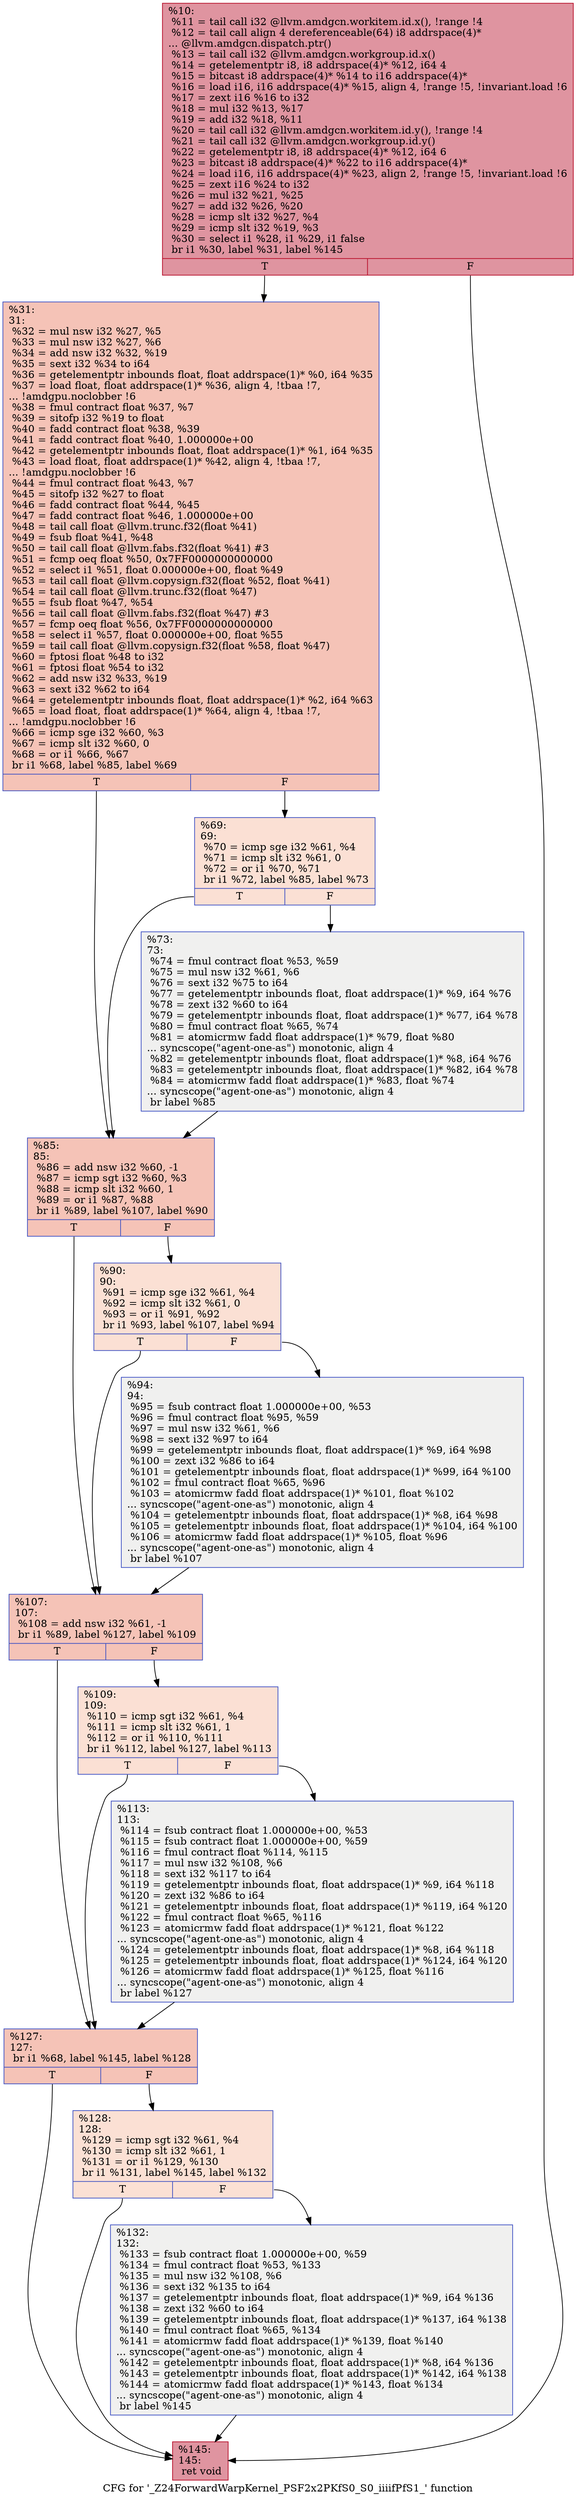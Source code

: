 digraph "CFG for '_Z24ForwardWarpKernel_PSF2x2PKfS0_S0_iiiifPfS1_' function" {
	label="CFG for '_Z24ForwardWarpKernel_PSF2x2PKfS0_S0_iiiifPfS1_' function";

	Node0x6431fa0 [shape=record,color="#b70d28ff", style=filled, fillcolor="#b70d2870",label="{%10:\l  %11 = tail call i32 @llvm.amdgcn.workitem.id.x(), !range !4\l  %12 = tail call align 4 dereferenceable(64) i8 addrspace(4)*\l... @llvm.amdgcn.dispatch.ptr()\l  %13 = tail call i32 @llvm.amdgcn.workgroup.id.x()\l  %14 = getelementptr i8, i8 addrspace(4)* %12, i64 4\l  %15 = bitcast i8 addrspace(4)* %14 to i16 addrspace(4)*\l  %16 = load i16, i16 addrspace(4)* %15, align 4, !range !5, !invariant.load !6\l  %17 = zext i16 %16 to i32\l  %18 = mul i32 %13, %17\l  %19 = add i32 %18, %11\l  %20 = tail call i32 @llvm.amdgcn.workitem.id.y(), !range !4\l  %21 = tail call i32 @llvm.amdgcn.workgroup.id.y()\l  %22 = getelementptr i8, i8 addrspace(4)* %12, i64 6\l  %23 = bitcast i8 addrspace(4)* %22 to i16 addrspace(4)*\l  %24 = load i16, i16 addrspace(4)* %23, align 2, !range !5, !invariant.load !6\l  %25 = zext i16 %24 to i32\l  %26 = mul i32 %21, %25\l  %27 = add i32 %26, %20\l  %28 = icmp slt i32 %27, %4\l  %29 = icmp slt i32 %19, %3\l  %30 = select i1 %28, i1 %29, i1 false\l  br i1 %30, label %31, label %145\l|{<s0>T|<s1>F}}"];
	Node0x6431fa0:s0 -> Node0x6436830;
	Node0x6431fa0:s1 -> Node0x64368c0;
	Node0x6436830 [shape=record,color="#3d50c3ff", style=filled, fillcolor="#e8765c70",label="{%31:\l31:                                               \l  %32 = mul nsw i32 %27, %5\l  %33 = mul nsw i32 %27, %6\l  %34 = add nsw i32 %32, %19\l  %35 = sext i32 %34 to i64\l  %36 = getelementptr inbounds float, float addrspace(1)* %0, i64 %35\l  %37 = load float, float addrspace(1)* %36, align 4, !tbaa !7,\l... !amdgpu.noclobber !6\l  %38 = fmul contract float %37, %7\l  %39 = sitofp i32 %19 to float\l  %40 = fadd contract float %38, %39\l  %41 = fadd contract float %40, 1.000000e+00\l  %42 = getelementptr inbounds float, float addrspace(1)* %1, i64 %35\l  %43 = load float, float addrspace(1)* %42, align 4, !tbaa !7,\l... !amdgpu.noclobber !6\l  %44 = fmul contract float %43, %7\l  %45 = sitofp i32 %27 to float\l  %46 = fadd contract float %44, %45\l  %47 = fadd contract float %46, 1.000000e+00\l  %48 = tail call float @llvm.trunc.f32(float %41)\l  %49 = fsub float %41, %48\l  %50 = tail call float @llvm.fabs.f32(float %41) #3\l  %51 = fcmp oeq float %50, 0x7FF0000000000000\l  %52 = select i1 %51, float 0.000000e+00, float %49\l  %53 = tail call float @llvm.copysign.f32(float %52, float %41)\l  %54 = tail call float @llvm.trunc.f32(float %47)\l  %55 = fsub float %47, %54\l  %56 = tail call float @llvm.fabs.f32(float %47) #3\l  %57 = fcmp oeq float %56, 0x7FF0000000000000\l  %58 = select i1 %57, float 0.000000e+00, float %55\l  %59 = tail call float @llvm.copysign.f32(float %58, float %47)\l  %60 = fptosi float %48 to i32\l  %61 = fptosi float %54 to i32\l  %62 = add nsw i32 %33, %19\l  %63 = sext i32 %62 to i64\l  %64 = getelementptr inbounds float, float addrspace(1)* %2, i64 %63\l  %65 = load float, float addrspace(1)* %64, align 4, !tbaa !7,\l... !amdgpu.noclobber !6\l  %66 = icmp sge i32 %60, %3\l  %67 = icmp slt i32 %60, 0\l  %68 = or i1 %66, %67\l  br i1 %68, label %85, label %69\l|{<s0>T|<s1>F}}"];
	Node0x6436830:s0 -> Node0x6438e60;
	Node0x6436830:s1 -> Node0x6439b40;
	Node0x6439b40 [shape=record,color="#3d50c3ff", style=filled, fillcolor="#f7b99e70",label="{%69:\l69:                                               \l  %70 = icmp sge i32 %61, %4\l  %71 = icmp slt i32 %61, 0\l  %72 = or i1 %70, %71\l  br i1 %72, label %85, label %73\l|{<s0>T|<s1>F}}"];
	Node0x6439b40:s0 -> Node0x6438e60;
	Node0x6439b40:s1 -> Node0x6439e30;
	Node0x6439e30 [shape=record,color="#3d50c3ff", style=filled, fillcolor="#dedcdb70",label="{%73:\l73:                                               \l  %74 = fmul contract float %53, %59\l  %75 = mul nsw i32 %61, %6\l  %76 = sext i32 %75 to i64\l  %77 = getelementptr inbounds float, float addrspace(1)* %9, i64 %76\l  %78 = zext i32 %60 to i64\l  %79 = getelementptr inbounds float, float addrspace(1)* %77, i64 %78\l  %80 = fmul contract float %65, %74\l  %81 = atomicrmw fadd float addrspace(1)* %79, float %80\l... syncscope(\"agent-one-as\") monotonic, align 4\l  %82 = getelementptr inbounds float, float addrspace(1)* %8, i64 %76\l  %83 = getelementptr inbounds float, float addrspace(1)* %82, i64 %78\l  %84 = atomicrmw fadd float addrspace(1)* %83, float %74\l... syncscope(\"agent-one-as\") monotonic, align 4\l  br label %85\l}"];
	Node0x6439e30 -> Node0x6438e60;
	Node0x6438e60 [shape=record,color="#3d50c3ff", style=filled, fillcolor="#e8765c70",label="{%85:\l85:                                               \l  %86 = add nsw i32 %60, -1\l  %87 = icmp sgt i32 %60, %3\l  %88 = icmp slt i32 %60, 1\l  %89 = or i1 %87, %88\l  br i1 %89, label %107, label %90\l|{<s0>T|<s1>F}}"];
	Node0x6438e60:s0 -> Node0x643a8a0;
	Node0x6438e60:s1 -> Node0x643a8f0;
	Node0x643a8f0 [shape=record,color="#3d50c3ff", style=filled, fillcolor="#f7b99e70",label="{%90:\l90:                                               \l  %91 = icmp sge i32 %61, %4\l  %92 = icmp slt i32 %61, 0\l  %93 = or i1 %91, %92\l  br i1 %93, label %107, label %94\l|{<s0>T|<s1>F}}"];
	Node0x643a8f0:s0 -> Node0x643a8a0;
	Node0x643a8f0:s1 -> Node0x643aba0;
	Node0x643aba0 [shape=record,color="#3d50c3ff", style=filled, fillcolor="#dedcdb70",label="{%94:\l94:                                               \l  %95 = fsub contract float 1.000000e+00, %53\l  %96 = fmul contract float %95, %59\l  %97 = mul nsw i32 %61, %6\l  %98 = sext i32 %97 to i64\l  %99 = getelementptr inbounds float, float addrspace(1)* %9, i64 %98\l  %100 = zext i32 %86 to i64\l  %101 = getelementptr inbounds float, float addrspace(1)* %99, i64 %100\l  %102 = fmul contract float %65, %96\l  %103 = atomicrmw fadd float addrspace(1)* %101, float %102\l... syncscope(\"agent-one-as\") monotonic, align 4\l  %104 = getelementptr inbounds float, float addrspace(1)* %8, i64 %98\l  %105 = getelementptr inbounds float, float addrspace(1)* %104, i64 %100\l  %106 = atomicrmw fadd float addrspace(1)* %105, float %96\l... syncscope(\"agent-one-as\") monotonic, align 4\l  br label %107\l}"];
	Node0x643aba0 -> Node0x643a8a0;
	Node0x643a8a0 [shape=record,color="#3d50c3ff", style=filled, fillcolor="#e8765c70",label="{%107:\l107:                                              \l  %108 = add nsw i32 %61, -1\l  br i1 %89, label %127, label %109\l|{<s0>T|<s1>F}}"];
	Node0x643a8a0:s0 -> Node0x643b490;
	Node0x643a8a0:s1 -> Node0x643b4e0;
	Node0x643b4e0 [shape=record,color="#3d50c3ff", style=filled, fillcolor="#f7b99e70",label="{%109:\l109:                                              \l  %110 = icmp sgt i32 %61, %4\l  %111 = icmp slt i32 %61, 1\l  %112 = or i1 %110, %111\l  br i1 %112, label %127, label %113\l|{<s0>T|<s1>F}}"];
	Node0x643b4e0:s0 -> Node0x643b490;
	Node0x643b4e0:s1 -> Node0x643b790;
	Node0x643b790 [shape=record,color="#3d50c3ff", style=filled, fillcolor="#dedcdb70",label="{%113:\l113:                                              \l  %114 = fsub contract float 1.000000e+00, %53\l  %115 = fsub contract float 1.000000e+00, %59\l  %116 = fmul contract float %114, %115\l  %117 = mul nsw i32 %108, %6\l  %118 = sext i32 %117 to i64\l  %119 = getelementptr inbounds float, float addrspace(1)* %9, i64 %118\l  %120 = zext i32 %86 to i64\l  %121 = getelementptr inbounds float, float addrspace(1)* %119, i64 %120\l  %122 = fmul contract float %65, %116\l  %123 = atomicrmw fadd float addrspace(1)* %121, float %122\l... syncscope(\"agent-one-as\") monotonic, align 4\l  %124 = getelementptr inbounds float, float addrspace(1)* %8, i64 %118\l  %125 = getelementptr inbounds float, float addrspace(1)* %124, i64 %120\l  %126 = atomicrmw fadd float addrspace(1)* %125, float %116\l... syncscope(\"agent-one-as\") monotonic, align 4\l  br label %127\l}"];
	Node0x643b790 -> Node0x643b490;
	Node0x643b490 [shape=record,color="#3d50c3ff", style=filled, fillcolor="#e8765c70",label="{%127:\l127:                                              \l  br i1 %68, label %145, label %128\l|{<s0>T|<s1>F}}"];
	Node0x643b490:s0 -> Node0x64368c0;
	Node0x643b490:s1 -> Node0x643c050;
	Node0x643c050 [shape=record,color="#3d50c3ff", style=filled, fillcolor="#f7b99e70",label="{%128:\l128:                                              \l  %129 = icmp sgt i32 %61, %4\l  %130 = icmp slt i32 %61, 1\l  %131 = or i1 %129, %130\l  br i1 %131, label %145, label %132\l|{<s0>T|<s1>F}}"];
	Node0x643c050:s0 -> Node0x64368c0;
	Node0x643c050:s1 -> Node0x6439850;
	Node0x6439850 [shape=record,color="#3d50c3ff", style=filled, fillcolor="#dedcdb70",label="{%132:\l132:                                              \l  %133 = fsub contract float 1.000000e+00, %59\l  %134 = fmul contract float %53, %133\l  %135 = mul nsw i32 %108, %6\l  %136 = sext i32 %135 to i64\l  %137 = getelementptr inbounds float, float addrspace(1)* %9, i64 %136\l  %138 = zext i32 %60 to i64\l  %139 = getelementptr inbounds float, float addrspace(1)* %137, i64 %138\l  %140 = fmul contract float %65, %134\l  %141 = atomicrmw fadd float addrspace(1)* %139, float %140\l... syncscope(\"agent-one-as\") monotonic, align 4\l  %142 = getelementptr inbounds float, float addrspace(1)* %8, i64 %136\l  %143 = getelementptr inbounds float, float addrspace(1)* %142, i64 %138\l  %144 = atomicrmw fadd float addrspace(1)* %143, float %134\l... syncscope(\"agent-one-as\") monotonic, align 4\l  br label %145\l}"];
	Node0x6439850 -> Node0x64368c0;
	Node0x64368c0 [shape=record,color="#b70d28ff", style=filled, fillcolor="#b70d2870",label="{%145:\l145:                                              \l  ret void\l}"];
}
